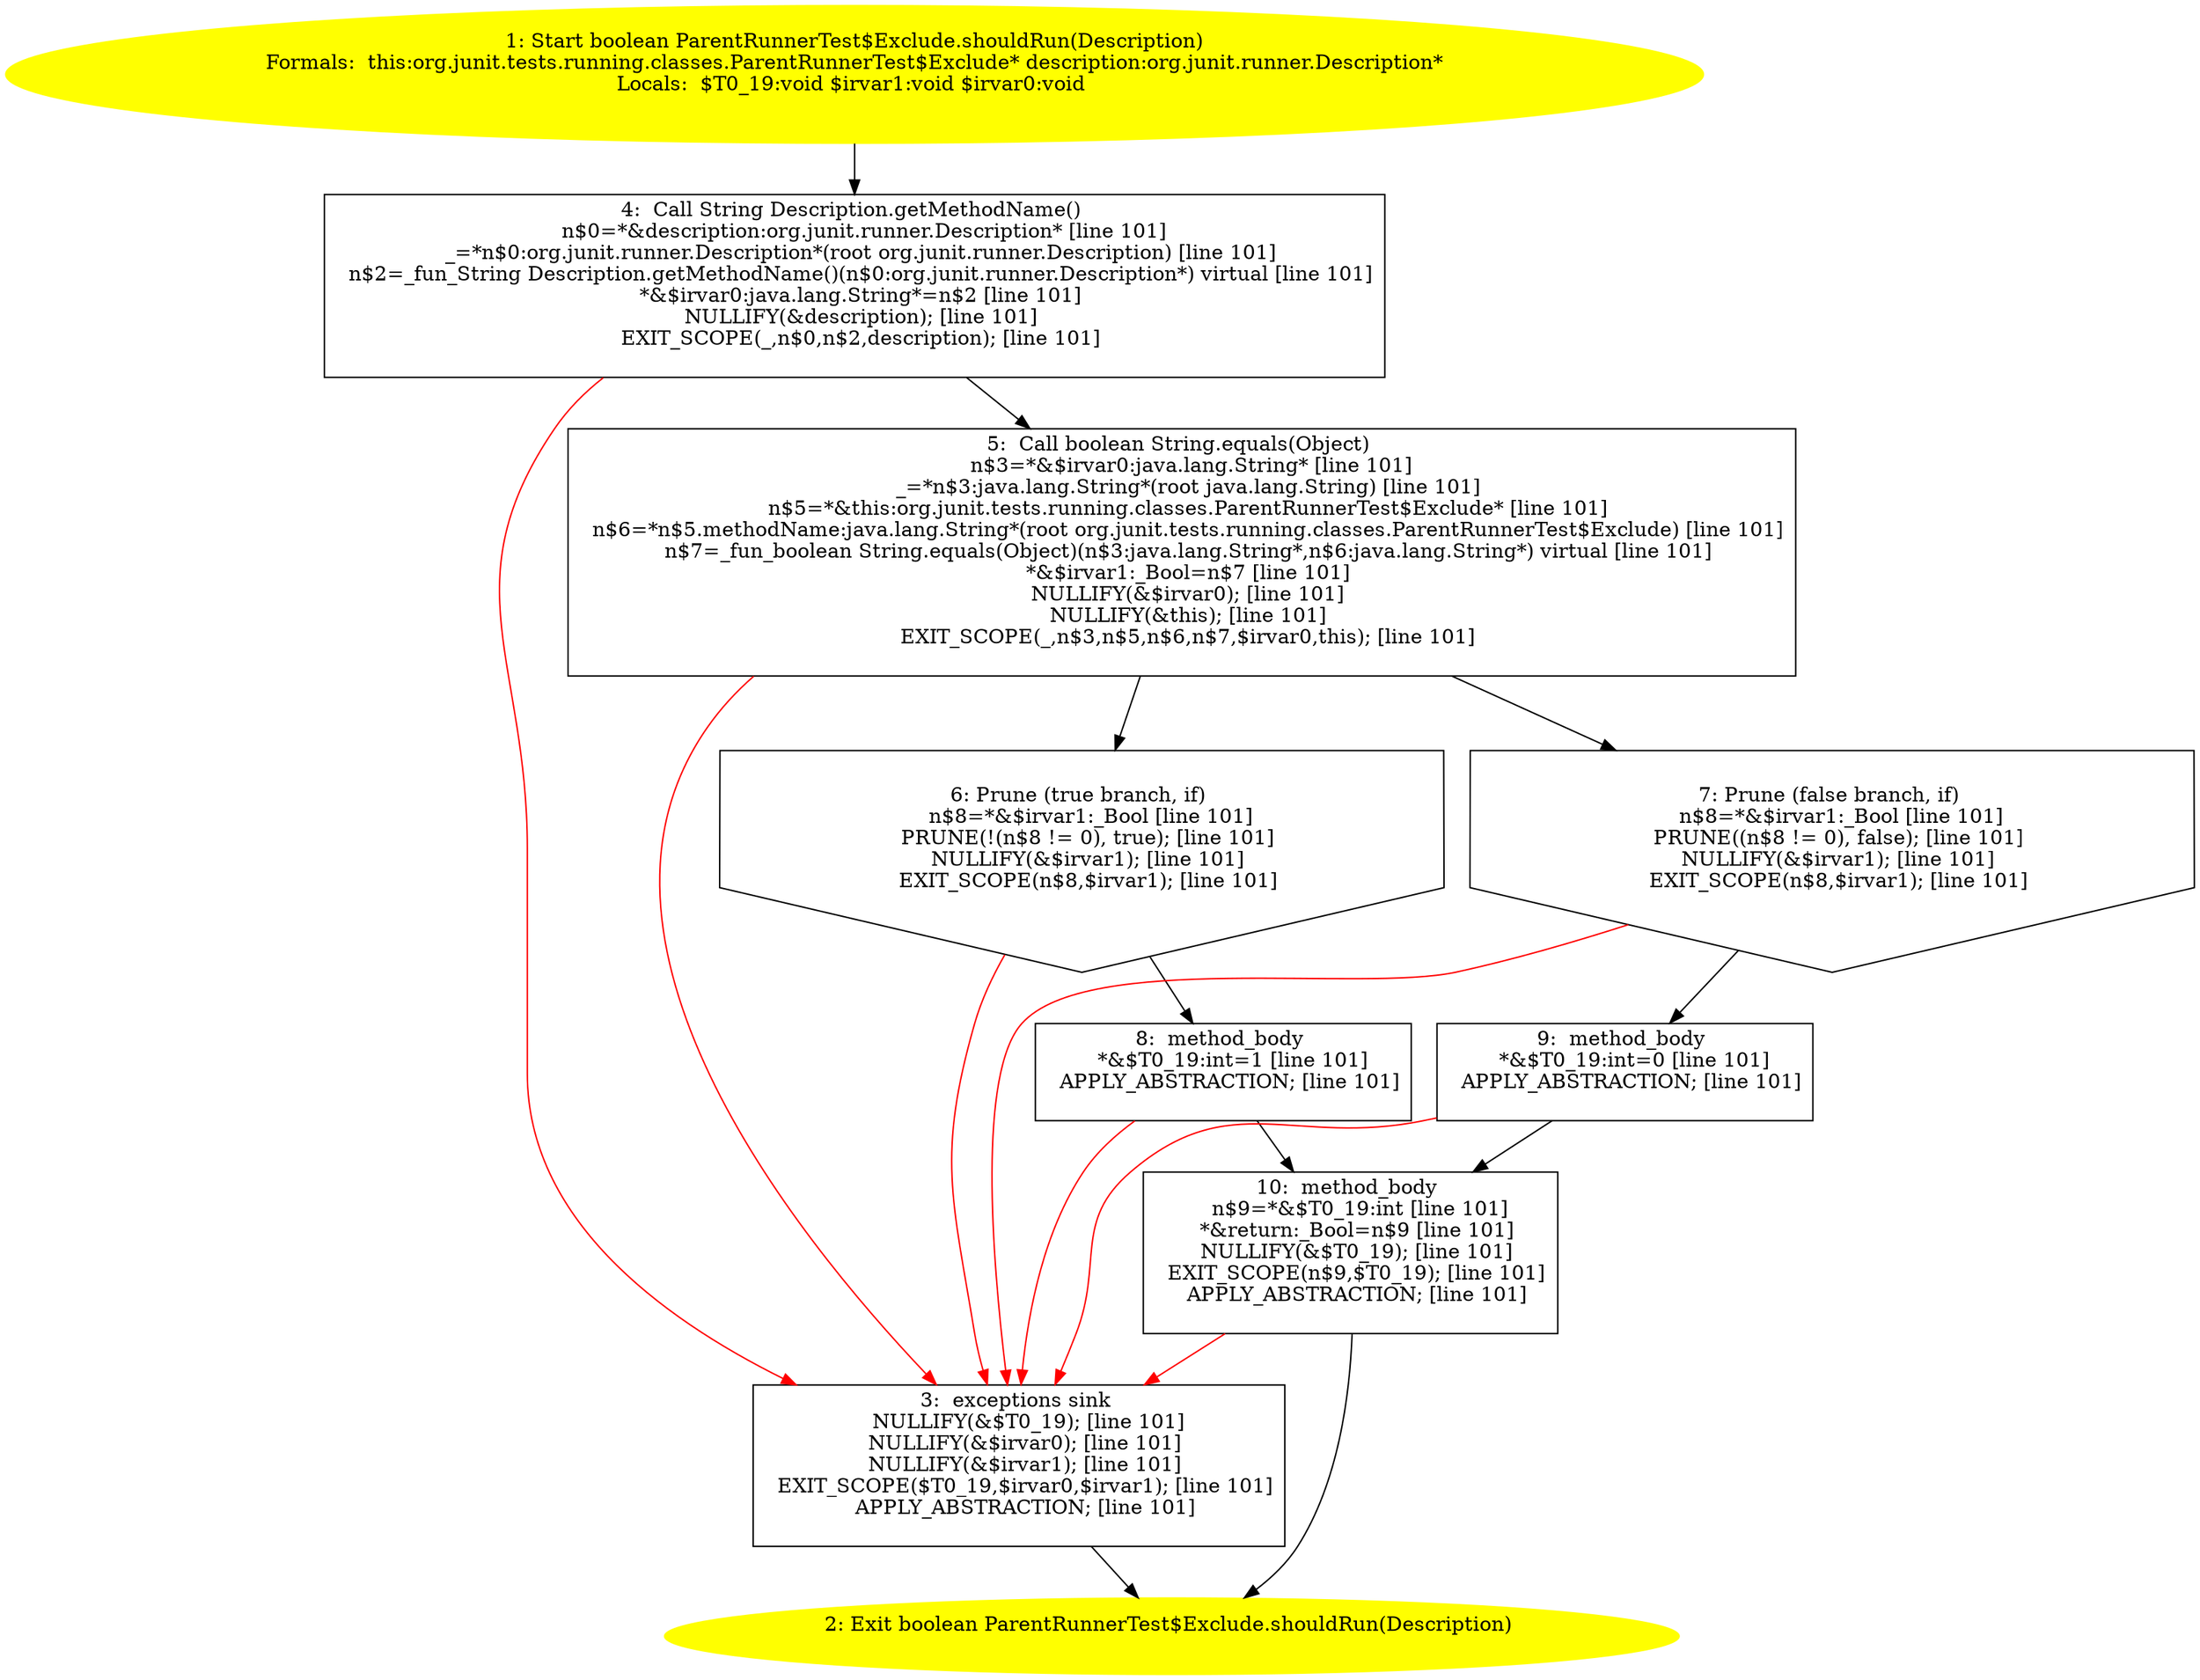 /* @generated */
digraph cfg {
"org.junit.tests.running.classes.ParentRunnerTest$Exclude.shouldRun(org.junit.runner.Description):boo.0b1f2ce3d76d964d12b7ed7d38a22d37_1" [label="1: Start boolean ParentRunnerTest$Exclude.shouldRun(Description)\nFormals:  this:org.junit.tests.running.classes.ParentRunnerTest$Exclude* description:org.junit.runner.Description*\nLocals:  $T0_19:void $irvar1:void $irvar0:void \n  " color=yellow style=filled]
	

	 "org.junit.tests.running.classes.ParentRunnerTest$Exclude.shouldRun(org.junit.runner.Description):boo.0b1f2ce3d76d964d12b7ed7d38a22d37_1" -> "org.junit.tests.running.classes.ParentRunnerTest$Exclude.shouldRun(org.junit.runner.Description):boo.0b1f2ce3d76d964d12b7ed7d38a22d37_4" ;
"org.junit.tests.running.classes.ParentRunnerTest$Exclude.shouldRun(org.junit.runner.Description):boo.0b1f2ce3d76d964d12b7ed7d38a22d37_2" [label="2: Exit boolean ParentRunnerTest$Exclude.shouldRun(Description) \n  " color=yellow style=filled]
	

"org.junit.tests.running.classes.ParentRunnerTest$Exclude.shouldRun(org.junit.runner.Description):boo.0b1f2ce3d76d964d12b7ed7d38a22d37_3" [label="3:  exceptions sink \n   NULLIFY(&$T0_19); [line 101]\n  NULLIFY(&$irvar0); [line 101]\n  NULLIFY(&$irvar1); [line 101]\n  EXIT_SCOPE($T0_19,$irvar0,$irvar1); [line 101]\n  APPLY_ABSTRACTION; [line 101]\n " shape="box"]
	

	 "org.junit.tests.running.classes.ParentRunnerTest$Exclude.shouldRun(org.junit.runner.Description):boo.0b1f2ce3d76d964d12b7ed7d38a22d37_3" -> "org.junit.tests.running.classes.ParentRunnerTest$Exclude.shouldRun(org.junit.runner.Description):boo.0b1f2ce3d76d964d12b7ed7d38a22d37_2" ;
"org.junit.tests.running.classes.ParentRunnerTest$Exclude.shouldRun(org.junit.runner.Description):boo.0b1f2ce3d76d964d12b7ed7d38a22d37_4" [label="4:  Call String Description.getMethodName() \n   n$0=*&description:org.junit.runner.Description* [line 101]\n  _=*n$0:org.junit.runner.Description*(root org.junit.runner.Description) [line 101]\n  n$2=_fun_String Description.getMethodName()(n$0:org.junit.runner.Description*) virtual [line 101]\n  *&$irvar0:java.lang.String*=n$2 [line 101]\n  NULLIFY(&description); [line 101]\n  EXIT_SCOPE(_,n$0,n$2,description); [line 101]\n " shape="box"]
	

	 "org.junit.tests.running.classes.ParentRunnerTest$Exclude.shouldRun(org.junit.runner.Description):boo.0b1f2ce3d76d964d12b7ed7d38a22d37_4" -> "org.junit.tests.running.classes.ParentRunnerTest$Exclude.shouldRun(org.junit.runner.Description):boo.0b1f2ce3d76d964d12b7ed7d38a22d37_5" ;
	 "org.junit.tests.running.classes.ParentRunnerTest$Exclude.shouldRun(org.junit.runner.Description):boo.0b1f2ce3d76d964d12b7ed7d38a22d37_4" -> "org.junit.tests.running.classes.ParentRunnerTest$Exclude.shouldRun(org.junit.runner.Description):boo.0b1f2ce3d76d964d12b7ed7d38a22d37_3" [color="red" ];
"org.junit.tests.running.classes.ParentRunnerTest$Exclude.shouldRun(org.junit.runner.Description):boo.0b1f2ce3d76d964d12b7ed7d38a22d37_5" [label="5:  Call boolean String.equals(Object) \n   n$3=*&$irvar0:java.lang.String* [line 101]\n  _=*n$3:java.lang.String*(root java.lang.String) [line 101]\n  n$5=*&this:org.junit.tests.running.classes.ParentRunnerTest$Exclude* [line 101]\n  n$6=*n$5.methodName:java.lang.String*(root org.junit.tests.running.classes.ParentRunnerTest$Exclude) [line 101]\n  n$7=_fun_boolean String.equals(Object)(n$3:java.lang.String*,n$6:java.lang.String*) virtual [line 101]\n  *&$irvar1:_Bool=n$7 [line 101]\n  NULLIFY(&$irvar0); [line 101]\n  NULLIFY(&this); [line 101]\n  EXIT_SCOPE(_,n$3,n$5,n$6,n$7,$irvar0,this); [line 101]\n " shape="box"]
	

	 "org.junit.tests.running.classes.ParentRunnerTest$Exclude.shouldRun(org.junit.runner.Description):boo.0b1f2ce3d76d964d12b7ed7d38a22d37_5" -> "org.junit.tests.running.classes.ParentRunnerTest$Exclude.shouldRun(org.junit.runner.Description):boo.0b1f2ce3d76d964d12b7ed7d38a22d37_6" ;
	 "org.junit.tests.running.classes.ParentRunnerTest$Exclude.shouldRun(org.junit.runner.Description):boo.0b1f2ce3d76d964d12b7ed7d38a22d37_5" -> "org.junit.tests.running.classes.ParentRunnerTest$Exclude.shouldRun(org.junit.runner.Description):boo.0b1f2ce3d76d964d12b7ed7d38a22d37_7" ;
	 "org.junit.tests.running.classes.ParentRunnerTest$Exclude.shouldRun(org.junit.runner.Description):boo.0b1f2ce3d76d964d12b7ed7d38a22d37_5" -> "org.junit.tests.running.classes.ParentRunnerTest$Exclude.shouldRun(org.junit.runner.Description):boo.0b1f2ce3d76d964d12b7ed7d38a22d37_3" [color="red" ];
"org.junit.tests.running.classes.ParentRunnerTest$Exclude.shouldRun(org.junit.runner.Description):boo.0b1f2ce3d76d964d12b7ed7d38a22d37_6" [label="6: Prune (true branch, if) \n   n$8=*&$irvar1:_Bool [line 101]\n  PRUNE(!(n$8 != 0), true); [line 101]\n  NULLIFY(&$irvar1); [line 101]\n  EXIT_SCOPE(n$8,$irvar1); [line 101]\n " shape="invhouse"]
	

	 "org.junit.tests.running.classes.ParentRunnerTest$Exclude.shouldRun(org.junit.runner.Description):boo.0b1f2ce3d76d964d12b7ed7d38a22d37_6" -> "org.junit.tests.running.classes.ParentRunnerTest$Exclude.shouldRun(org.junit.runner.Description):boo.0b1f2ce3d76d964d12b7ed7d38a22d37_8" ;
	 "org.junit.tests.running.classes.ParentRunnerTest$Exclude.shouldRun(org.junit.runner.Description):boo.0b1f2ce3d76d964d12b7ed7d38a22d37_6" -> "org.junit.tests.running.classes.ParentRunnerTest$Exclude.shouldRun(org.junit.runner.Description):boo.0b1f2ce3d76d964d12b7ed7d38a22d37_3" [color="red" ];
"org.junit.tests.running.classes.ParentRunnerTest$Exclude.shouldRun(org.junit.runner.Description):boo.0b1f2ce3d76d964d12b7ed7d38a22d37_7" [label="7: Prune (false branch, if) \n   n$8=*&$irvar1:_Bool [line 101]\n  PRUNE((n$8 != 0), false); [line 101]\n  NULLIFY(&$irvar1); [line 101]\n  EXIT_SCOPE(n$8,$irvar1); [line 101]\n " shape="invhouse"]
	

	 "org.junit.tests.running.classes.ParentRunnerTest$Exclude.shouldRun(org.junit.runner.Description):boo.0b1f2ce3d76d964d12b7ed7d38a22d37_7" -> "org.junit.tests.running.classes.ParentRunnerTest$Exclude.shouldRun(org.junit.runner.Description):boo.0b1f2ce3d76d964d12b7ed7d38a22d37_9" ;
	 "org.junit.tests.running.classes.ParentRunnerTest$Exclude.shouldRun(org.junit.runner.Description):boo.0b1f2ce3d76d964d12b7ed7d38a22d37_7" -> "org.junit.tests.running.classes.ParentRunnerTest$Exclude.shouldRun(org.junit.runner.Description):boo.0b1f2ce3d76d964d12b7ed7d38a22d37_3" [color="red" ];
"org.junit.tests.running.classes.ParentRunnerTest$Exclude.shouldRun(org.junit.runner.Description):boo.0b1f2ce3d76d964d12b7ed7d38a22d37_8" [label="8:  method_body \n   *&$T0_19:int=1 [line 101]\n  APPLY_ABSTRACTION; [line 101]\n " shape="box"]
	

	 "org.junit.tests.running.classes.ParentRunnerTest$Exclude.shouldRun(org.junit.runner.Description):boo.0b1f2ce3d76d964d12b7ed7d38a22d37_8" -> "org.junit.tests.running.classes.ParentRunnerTest$Exclude.shouldRun(org.junit.runner.Description):boo.0b1f2ce3d76d964d12b7ed7d38a22d37_10" ;
	 "org.junit.tests.running.classes.ParentRunnerTest$Exclude.shouldRun(org.junit.runner.Description):boo.0b1f2ce3d76d964d12b7ed7d38a22d37_8" -> "org.junit.tests.running.classes.ParentRunnerTest$Exclude.shouldRun(org.junit.runner.Description):boo.0b1f2ce3d76d964d12b7ed7d38a22d37_3" [color="red" ];
"org.junit.tests.running.classes.ParentRunnerTest$Exclude.shouldRun(org.junit.runner.Description):boo.0b1f2ce3d76d964d12b7ed7d38a22d37_9" [label="9:  method_body \n   *&$T0_19:int=0 [line 101]\n  APPLY_ABSTRACTION; [line 101]\n " shape="box"]
	

	 "org.junit.tests.running.classes.ParentRunnerTest$Exclude.shouldRun(org.junit.runner.Description):boo.0b1f2ce3d76d964d12b7ed7d38a22d37_9" -> "org.junit.tests.running.classes.ParentRunnerTest$Exclude.shouldRun(org.junit.runner.Description):boo.0b1f2ce3d76d964d12b7ed7d38a22d37_10" ;
	 "org.junit.tests.running.classes.ParentRunnerTest$Exclude.shouldRun(org.junit.runner.Description):boo.0b1f2ce3d76d964d12b7ed7d38a22d37_9" -> "org.junit.tests.running.classes.ParentRunnerTest$Exclude.shouldRun(org.junit.runner.Description):boo.0b1f2ce3d76d964d12b7ed7d38a22d37_3" [color="red" ];
"org.junit.tests.running.classes.ParentRunnerTest$Exclude.shouldRun(org.junit.runner.Description):boo.0b1f2ce3d76d964d12b7ed7d38a22d37_10" [label="10:  method_body \n   n$9=*&$T0_19:int [line 101]\n  *&return:_Bool=n$9 [line 101]\n  NULLIFY(&$T0_19); [line 101]\n  EXIT_SCOPE(n$9,$T0_19); [line 101]\n  APPLY_ABSTRACTION; [line 101]\n " shape="box"]
	

	 "org.junit.tests.running.classes.ParentRunnerTest$Exclude.shouldRun(org.junit.runner.Description):boo.0b1f2ce3d76d964d12b7ed7d38a22d37_10" -> "org.junit.tests.running.classes.ParentRunnerTest$Exclude.shouldRun(org.junit.runner.Description):boo.0b1f2ce3d76d964d12b7ed7d38a22d37_2" ;
	 "org.junit.tests.running.classes.ParentRunnerTest$Exclude.shouldRun(org.junit.runner.Description):boo.0b1f2ce3d76d964d12b7ed7d38a22d37_10" -> "org.junit.tests.running.classes.ParentRunnerTest$Exclude.shouldRun(org.junit.runner.Description):boo.0b1f2ce3d76d964d12b7ed7d38a22d37_3" [color="red" ];
}
